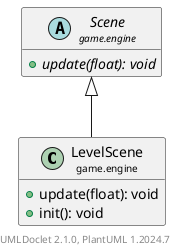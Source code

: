 @startuml
    set namespaceSeparator none
    hide empty fields
    hide empty methods

    class "<size:14>LevelScene\n<size:10>game.engine" as game.engine.LevelScene [[LevelScene.html]] {
        +update(float): void
        +init(): void
    }

    abstract class "<size:14>Scene\n<size:10>game.engine" as game.engine.Scene [[Scene.html]] {
        {abstract} +update(float): void
    }

    game.engine.Scene <|-- game.engine.LevelScene

    center footer UMLDoclet 2.1.0, PlantUML %version()
@enduml
